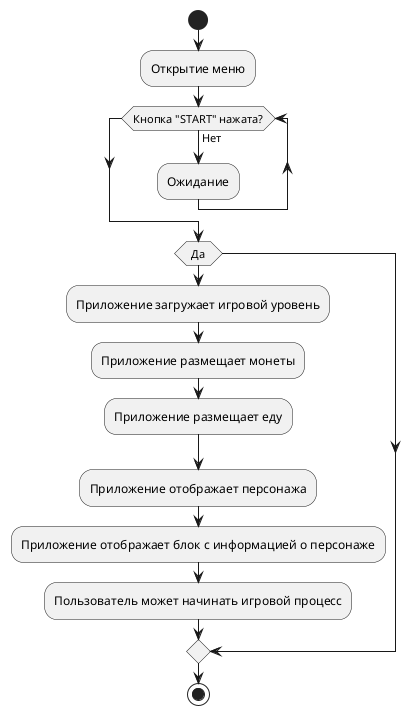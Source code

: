 @startuml

start

:Открытие меню;
  while (Кнопка "START" нажата?) is (Нет)
    :Ожидание;
  endwhile

if (Да) then
:Приложение загружает игровой уровень;
:Приложение размещает монеты;
:Приложение размещает еду;
:Приложение отображает персонажа;
:Приложение отображает блок с информацией о персонаже;
:Пользователь может начинать игровой процесс;
endif

stop

@enduml